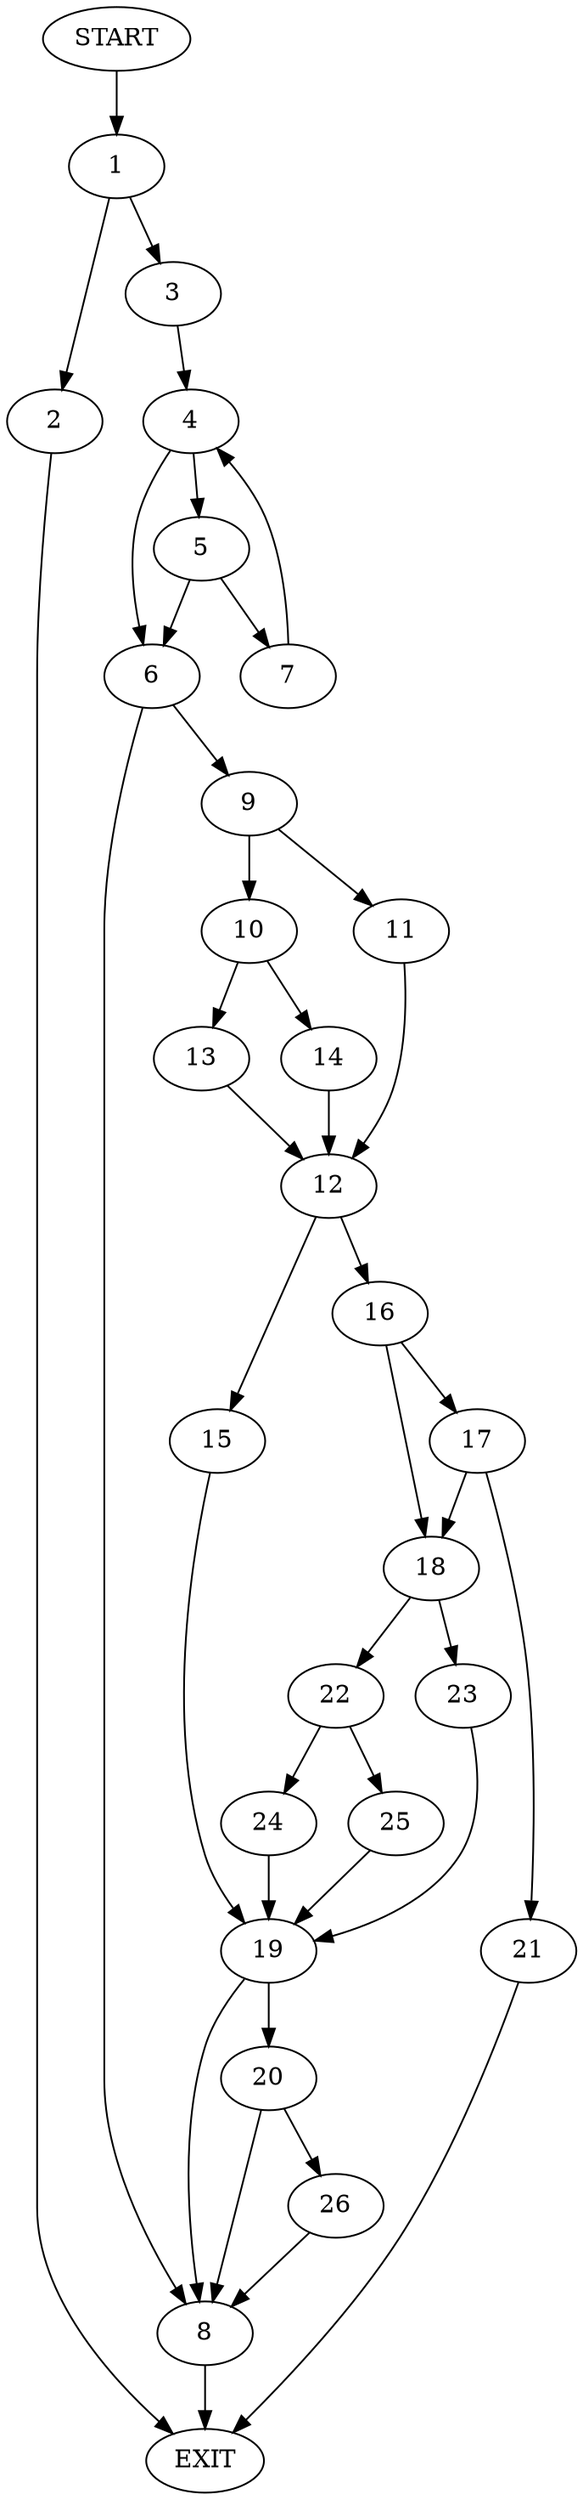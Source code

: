 digraph {
0 [label="START"]
27 [label="EXIT"]
0 -> 1
1 -> 2
1 -> 3
2 -> 27
3 -> 4
4 -> 5
4 -> 6
5 -> 7
5 -> 6
6 -> 8
6 -> 9
7 -> 4
9 -> 10
9 -> 11
8 -> 27
11 -> 12
10 -> 13
10 -> 14
12 -> 15
12 -> 16
14 -> 12
13 -> 12
16 -> 17
16 -> 18
15 -> 19
19 -> 8
19 -> 20
17 -> 21
17 -> 18
18 -> 22
18 -> 23
21 -> 27
22 -> 24
22 -> 25
23 -> 19
24 -> 19
25 -> 19
20 -> 8
20 -> 26
26 -> 8
}
